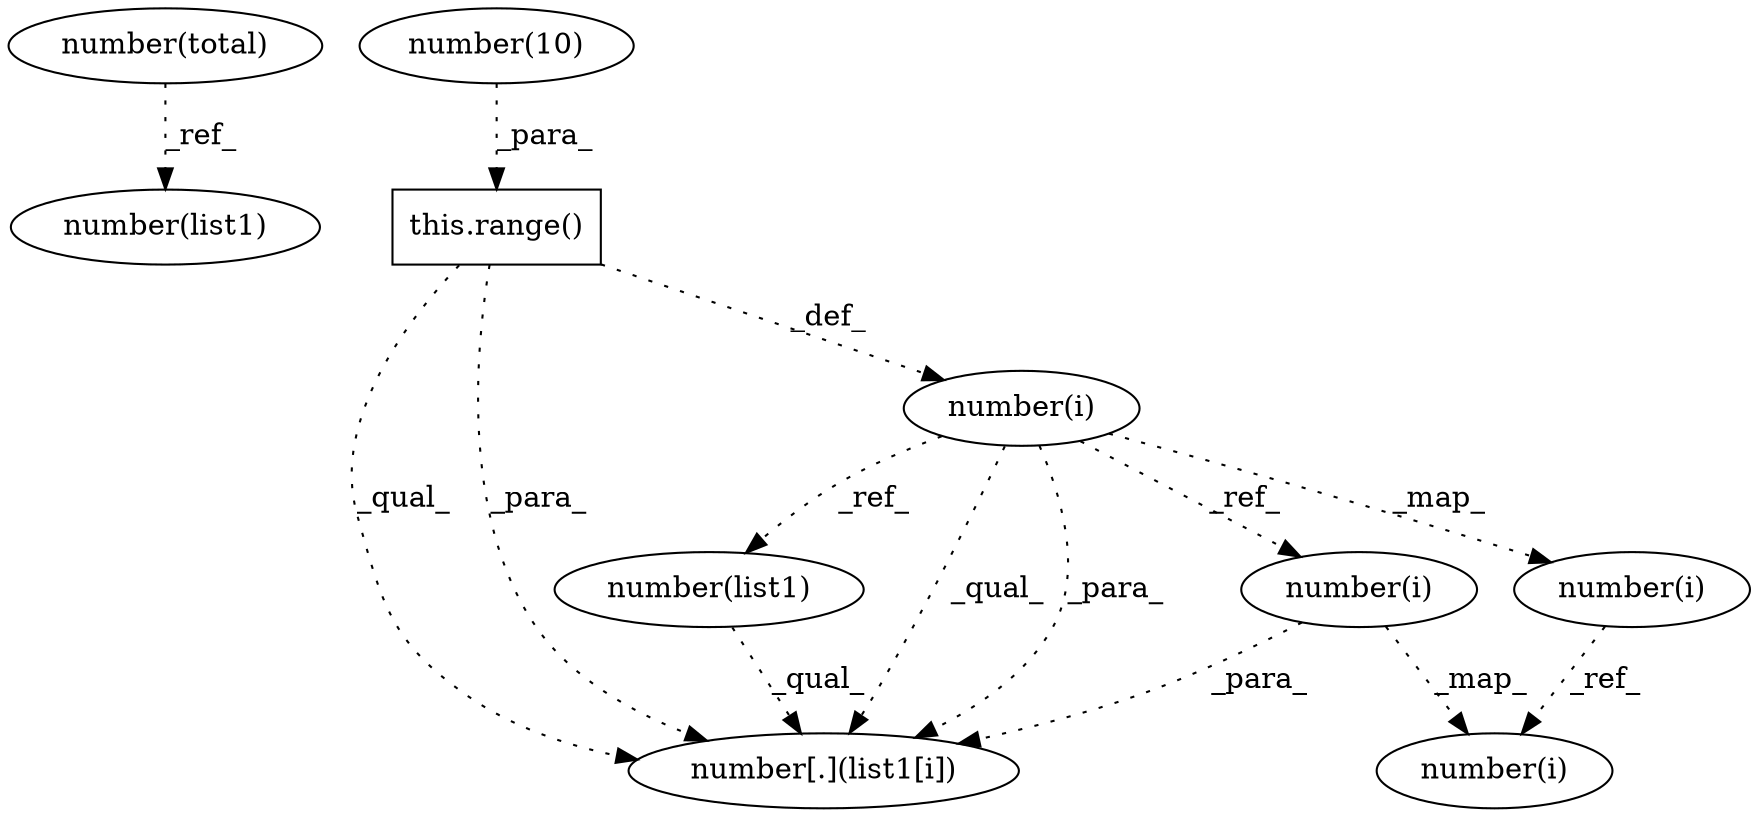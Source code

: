digraph G {
1 [label="number(total)" shape=ellipse]
2 [label="number(list1)" shape=ellipse]
3 [label="number[.](list1[i])" shape=ellipse]
4 [label="this.range()" shape=box]
5 [label="number(i)" shape=ellipse]
6 [label="number(i)" shape=ellipse]
7 [label="number(i)" shape=ellipse]
8 [label="number(list1)" shape=ellipse]
9 [label="number(i)" shape=ellipse]
10 [label="number(10)" shape=ellipse]
7 -> 2 [label="_ref_" style=dotted];
2 -> 3 [label="_qual_" style=dotted];
5 -> 3 [label="_para_" style=dotted];
7 -> 3 [label="_qual_" style=dotted];
4 -> 3 [label="_qual_" style=dotted];
7 -> 3 [label="_para_" style=dotted];
4 -> 3 [label="_para_" style=dotted];
10 -> 4 [label="_para_" style=dotted];
7 -> 5 [label="_ref_" style=dotted];
7 -> 6 [label="_map_" style=dotted];
4 -> 7 [label="_def_" style=dotted];
1 -> 8 [label="_ref_" style=dotted];
6 -> 9 [label="_ref_" style=dotted];
5 -> 9 [label="_map_" style=dotted];
}